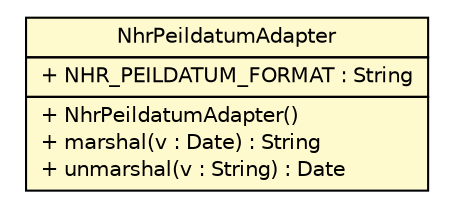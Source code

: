 #!/usr/local/bin/dot
#
# Class diagram 
# Generated by UMLGraph version R5_6-24-gf6e263 (http://www.umlgraph.org/)
#

digraph G {
	edge [fontname="Helvetica",fontsize=10,labelfontname="Helvetica",labelfontsize=10];
	node [fontname="Helvetica",fontsize=10,shape=plaintext];
	nodesep=0.25;
	ranksep=0.5;
	// nl.b3p.brmo.loader.entity.NhrPeildatumAdapter
	c2140 [label=<<table title="nl.b3p.brmo.loader.entity.NhrPeildatumAdapter" border="0" cellborder="1" cellspacing="0" cellpadding="2" port="p" bgcolor="lemonChiffon" href="./NhrPeildatumAdapter.html">
		<tr><td><table border="0" cellspacing="0" cellpadding="1">
<tr><td align="center" balign="center"> NhrPeildatumAdapter </td></tr>
		</table></td></tr>
		<tr><td><table border="0" cellspacing="0" cellpadding="1">
<tr><td align="left" balign="left"> + NHR_PEILDATUM_FORMAT : String </td></tr>
		</table></td></tr>
		<tr><td><table border="0" cellspacing="0" cellpadding="1">
<tr><td align="left" balign="left"> + NhrPeildatumAdapter() </td></tr>
<tr><td align="left" balign="left"> + marshal(v : Date) : String </td></tr>
<tr><td align="left" balign="left"> + unmarshal(v : String) : Date </td></tr>
		</table></td></tr>
		</table>>, URL="./NhrPeildatumAdapter.html", fontname="Helvetica", fontcolor="black", fontsize=10.0];
}

